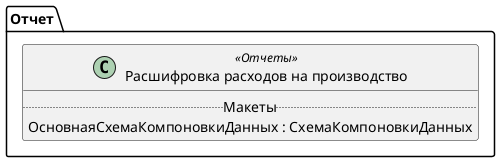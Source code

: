 ﻿@startuml РасшифровкаРасходовНаПроизводство
'!include templates.wsd
'..\include templates.wsd
class Отчет.РасшифровкаРасходовНаПроизводство as "Расшифровка расходов на производство" <<Отчеты>>
{
..Макеты..
ОсновнаяСхемаКомпоновкиДанных : СхемаКомпоновкиДанных
}
@enduml
